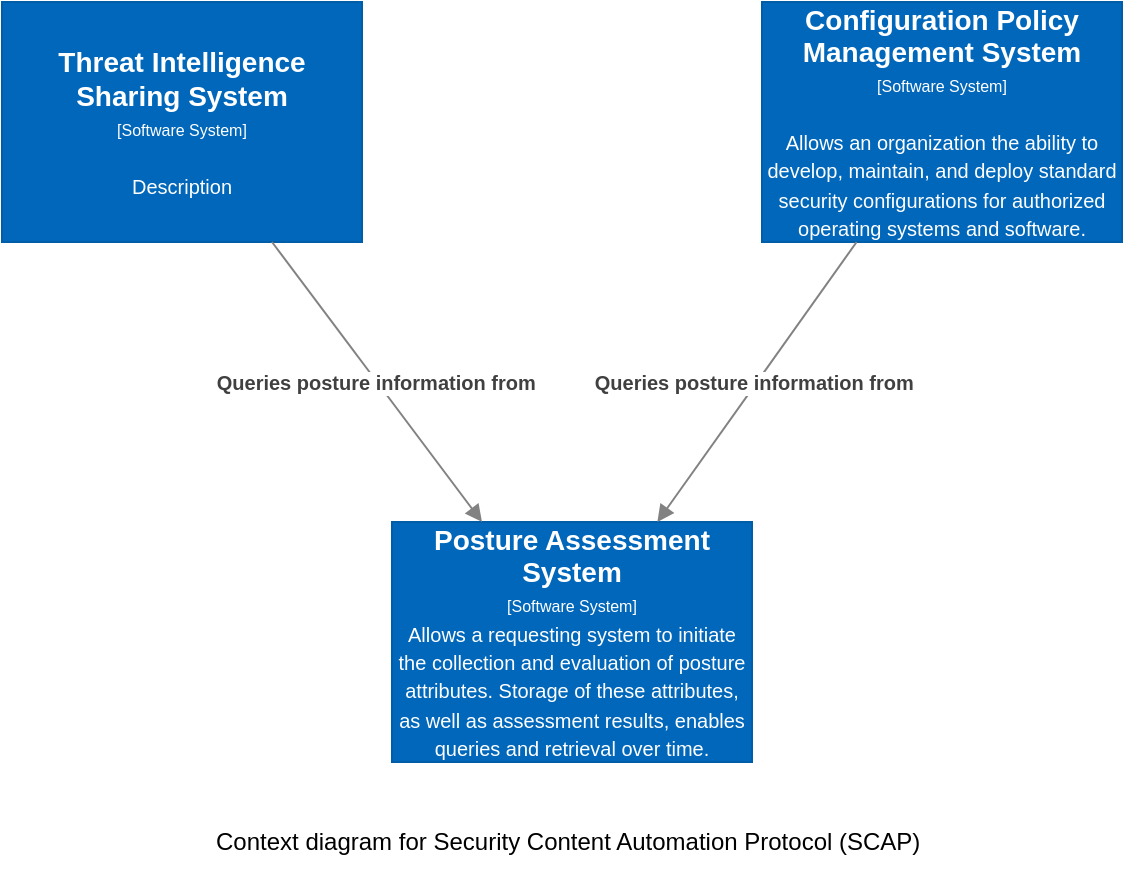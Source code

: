 <mxfile version="13.9.9" type="device"><diagram id="H1svqjdci3bOrvgWgwCM" name="SCAPv2 Context"><mxGraphModel dx="2964" dy="592" grid="1" gridSize="10" guides="1" tooltips="1" connect="1" arrows="1" fold="1" page="1" pageScale="1" pageWidth="850" pageHeight="1100" math="0" shadow="0"><root><mxCell id="0"/><mxCell id="1" parent="0"/><object label="&lt;div&gt;&lt;span style=&quot;font-size: 14px&quot;&gt;&lt;b&gt;Posture Assessment System&lt;/b&gt;&lt;/span&gt;&lt;/div&gt;&lt;div&gt;&lt;span style=&quot;font-size: 8px&quot;&gt;[Software System]&lt;/span&gt;&lt;/div&gt;&lt;div&gt;&lt;font size=&quot;1&quot;&gt;Allows a requesting system to initiate the collection and evaluation of posture attributes. Storage of these attributes, as well as assessment results, enables queries and retrieval over time.&lt;/font&gt;&lt;/div&gt;" placeholders="1" name="Software System Name" description="Description" id="pKgoGPy08_WrCSynhjkS-1"><mxCell style="rounded=0;whiteSpace=wrap;html=1;fillColor=#0067BA;fontColor=#FFFFFF;strokeColor=#005DA8;resizable=0;" parent="1" vertex="1"><mxGeometry x="-1365" y="300" width="180" height="120" as="geometry"/></mxCell></object><object label="&lt;div&gt;&lt;span style=&quot;font-size: 14px&quot;&gt;&lt;b&gt;Threat Intelligence Sharing System&lt;/b&gt;&lt;/span&gt;&lt;/div&gt;&lt;div&gt;&lt;span style=&quot;font-size: 8px&quot;&gt;[Software System]&lt;/span&gt;&lt;br&gt;&lt;/div&gt;&lt;div&gt;&lt;span style=&quot;font-size: 8px&quot;&gt;&lt;br&gt;&lt;/span&gt;&lt;/div&gt;&lt;div&gt;&lt;font size=&quot;1&quot;&gt;%description%&lt;/font&gt;&lt;/div&gt;" placeholders="1" name="Software System Name" description="Description" id="pKgoGPy08_WrCSynhjkS-2"><mxCell style="rounded=0;whiteSpace=wrap;html=1;fillColor=#0067BA;fontColor=#FFFFFF;strokeColor=#005DA8;resizable=0;" parent="1" vertex="1"><mxGeometry x="-1560" y="40" width="180" height="120" as="geometry"/></mxCell></object><object label="&lt;div&gt;&lt;span style=&quot;font-size: 14px&quot;&gt;&lt;b&gt;Configuration Policy Management System&lt;/b&gt;&lt;/span&gt;&lt;/div&gt;&lt;div&gt;&lt;span style=&quot;font-size: 8px&quot;&gt;[Software System]&lt;/span&gt;&lt;br&gt;&lt;/div&gt;&lt;div&gt;&lt;span style=&quot;font-size: 8px&quot;&gt;&lt;br&gt;&lt;/span&gt;&lt;/div&gt;&lt;div&gt;&lt;font size=&quot;1&quot;&gt;Allows an organization the ability to develop, maintain, and deploy standard security configurations for authorized operating systems and software.&lt;/font&gt;&lt;/div&gt;" placeholders="1" name="Software System Name" description="Description" id="pKgoGPy08_WrCSynhjkS-4"><mxCell style="rounded=0;whiteSpace=wrap;html=1;fillColor=#0067BA;fontColor=#FFFFFF;strokeColor=#005DA8;resizable=0;" parent="1" vertex="1"><mxGeometry x="-1180" y="40" width="180" height="120" as="geometry"/></mxCell></object><object label="&lt;span style=&quot;font-size: 10px&quot;&gt;&lt;b&gt;Queries posture information from&amp;nbsp;&lt;/b&gt;&lt;br&gt;&lt;/span&gt;" placeholders="1" name="Data Flow Item Name" technology="HTTP" id="pKgoGPy08_WrCSynhjkS-6"><mxCell style="endArrow=block;html=1;fontSize=10;fontColor=#404040;strokeWidth=1;endFill=1;strokeColor=#828282;elbow=vertical;" parent="1" source="pKgoGPy08_WrCSynhjkS-2" target="pKgoGPy08_WrCSynhjkS-1" edge="1"><mxGeometry width="50" height="50" relative="1" as="geometry"><mxPoint x="-865" y="330" as="sourcePoint"/><mxPoint x="-595" y="210" as="targetPoint"/></mxGeometry></mxCell></object><object label="&lt;span style=&quot;font-size: 10px&quot;&gt;&lt;b&gt;Queries posture information from&amp;nbsp;&lt;/b&gt;&lt;br&gt;&lt;/span&gt;" placeholders="1" name="Data Flow Item Name" technology="HTTP" id="pKgoGPy08_WrCSynhjkS-11"><mxCell style="endArrow=block;html=1;fontSize=10;fontColor=#404040;strokeWidth=1;endFill=1;strokeColor=#828282;elbow=vertical;" parent="1" source="pKgoGPy08_WrCSynhjkS-4" target="pKgoGPy08_WrCSynhjkS-1" edge="1"><mxGeometry width="50" height="50" relative="1" as="geometry"><mxPoint x="-865" y="340" as="sourcePoint"/><mxPoint x="-525" y="340" as="targetPoint"/></mxGeometry></mxCell></object><mxCell id="cF8mRu-nuy13BJoZz7Vw-4" value="Context diagram for Security Content Automation Protocol (SCAP)" style="text;html=1;strokeColor=none;fillColor=none;align=left;verticalAlign=middle;whiteSpace=wrap;rounded=0;" parent="1" vertex="1"><mxGeometry x="-1455" y="440" width="360" height="40" as="geometry"/></mxCell></root></mxGraphModel></diagram></mxfile>